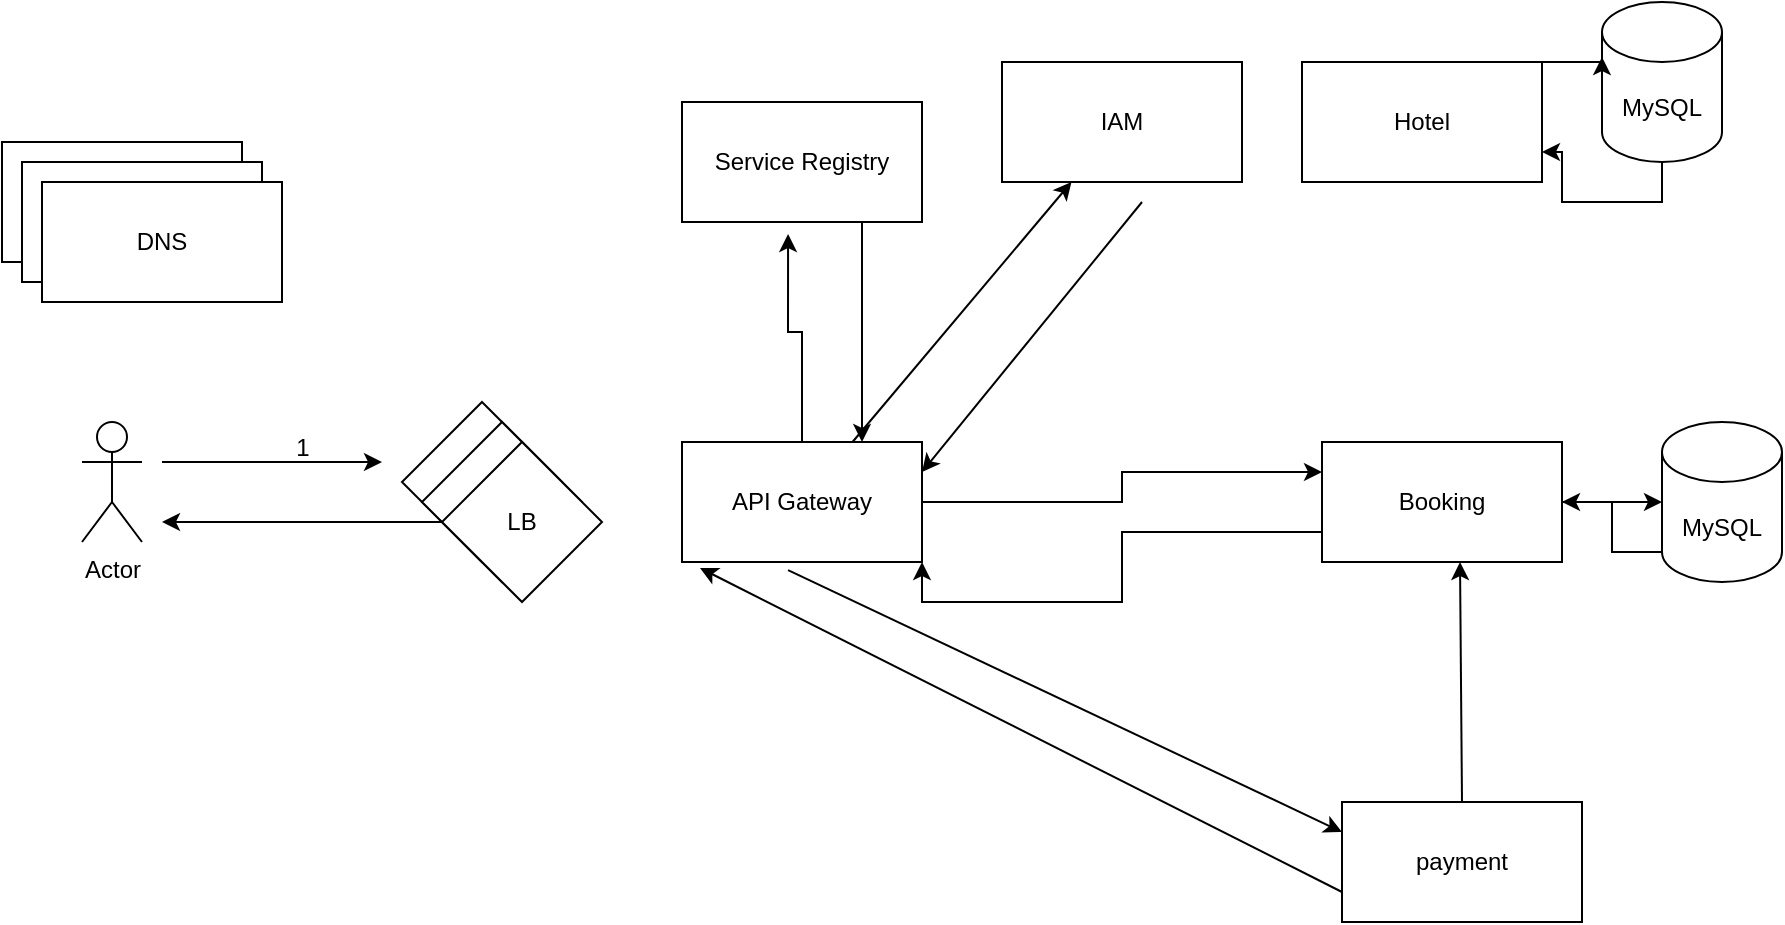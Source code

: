 <mxfile version="24.2.7" type="device">
  <diagram name="Page-1" id="begQsxRJQQ6HrHRXt9xh">
    <mxGraphModel dx="1364" dy="1962" grid="1" gridSize="10" guides="1" tooltips="1" connect="1" arrows="1" fold="1" page="1" pageScale="1" pageWidth="827" pageHeight="1169" math="0" shadow="0">
      <root>
        <mxCell id="0" />
        <mxCell id="1" parent="0" />
        <mxCell id="uPywRMdGjZW0pS4mJ_62-1" value="Actor" style="shape=umlActor;verticalLabelPosition=bottom;verticalAlign=top;html=1;outlineConnect=0;" vertex="1" parent="1">
          <mxGeometry x="50" y="190" width="30" height="60" as="geometry" />
        </mxCell>
        <mxCell id="uPywRMdGjZW0pS4mJ_62-2" value="DNS" style="rounded=0;whiteSpace=wrap;html=1;" vertex="1" parent="1">
          <mxGeometry x="10" y="50" width="120" height="60" as="geometry" />
        </mxCell>
        <mxCell id="uPywRMdGjZW0pS4mJ_62-3" value="LB&lt;span style=&quot;color: rgba(0, 0, 0, 0); font-family: monospace; font-size: 0px; text-align: start; text-wrap: nowrap;&quot;&gt;%3CmxGraphModel%3E%3Croot%3E%3CmxCell%20id%3D%220%22%2F%3E%3CmxCell%20id%3D%221%22%20parent%3D%220%22%2F%3E%3CmxCell%20id%3D%222%22%20value%3D%22DNS%22%20style%3D%22rounded%3D0%3BwhiteSpace%3Dwrap%3Bhtml%3D1%3B%22%20vertex%3D%221%22%20parent%3D%221%22%3E%3CmxGeometry%20x%3D%2210%22%20y%3D%2250%22%20width%3D%22120%22%20height%3D%2260%22%20as%3D%22geometry%22%2F%3E%3C%2FmxCell%3E%3C%2Froot%3E%3C%2FmxGraphModel%3E&lt;/span&gt;" style="rhombus;whiteSpace=wrap;html=1;" vertex="1" parent="1">
          <mxGeometry x="210" y="180" width="80" height="80" as="geometry" />
        </mxCell>
        <mxCell id="uPywRMdGjZW0pS4mJ_62-4" value="DNS" style="rounded=0;whiteSpace=wrap;html=1;" vertex="1" parent="1">
          <mxGeometry x="20" y="60" width="120" height="60" as="geometry" />
        </mxCell>
        <mxCell id="uPywRMdGjZW0pS4mJ_62-5" value="DNS" style="rounded=0;whiteSpace=wrap;html=1;" vertex="1" parent="1">
          <mxGeometry x="30" y="70" width="120" height="60" as="geometry" />
        </mxCell>
        <mxCell id="uPywRMdGjZW0pS4mJ_62-6" value="LB&lt;span style=&quot;color: rgba(0, 0, 0, 0); font-family: monospace; font-size: 0px; text-align: start; text-wrap: nowrap;&quot;&gt;%3CmxGraphModel%3E%3Croot%3E%3CmxCell%20id%3D%220%22%2F%3E%3CmxCell%20id%3D%221%22%20parent%3D%220%22%2F%3E%3CmxCell%20id%3D%222%22%20value%3D%22DNS%22%20style%3D%22rounded%3D0%3BwhiteSpace%3Dwrap%3Bhtml%3D1%3B%22%20vertex%3D%221%22%20parent%3D%221%22%3E%3CmxGeometry%20x%3D%2210%22%20y%3D%2250%22%20width%3D%22120%22%20height%3D%2260%22%20as%3D%22geometry%22%2F%3E%3C%2FmxCell%3E%3C%2Froot%3E%3C%2FmxGraphModel%3E&lt;/span&gt;" style="rhombus;whiteSpace=wrap;html=1;" vertex="1" parent="1">
          <mxGeometry x="220" y="190" width="80" height="80" as="geometry" />
        </mxCell>
        <mxCell id="uPywRMdGjZW0pS4mJ_62-7" value="LB&lt;span style=&quot;color: rgba(0, 0, 0, 0); font-family: monospace; font-size: 0px; text-align: start; text-wrap: nowrap;&quot;&gt;%3CmxGraphModel%3E%3Croot%3E%3CmxCell%20id%3D%220%22%2F%3E%3CmxCell%20id%3D%221%22%20parent%3D%220%22%2F%3E%3CmxCell%20id%3D%222%22%20value%3D%22DNS%22%20style%3D%22rounded%3D0%3BwhiteSpace%3Dwrap%3Bhtml%3D1%3B%22%20vertex%3D%221%22%20parent%3D%221%22%3E%3CmxGeometry%20x%3D%2210%22%20y%3D%2250%22%20width%3D%22120%22%20height%3D%2260%22%20as%3D%22geometry%22%2F%3E%3C%2FmxCell%3E%3C%2Froot%3E%3C%2FmxGraphModel%3E&lt;/span&gt;" style="rhombus;whiteSpace=wrap;html=1;" vertex="1" parent="1">
          <mxGeometry x="230" y="200" width="80" height="80" as="geometry" />
        </mxCell>
        <mxCell id="uPywRMdGjZW0pS4mJ_62-25" style="edgeStyle=orthogonalEdgeStyle;rounded=0;orthogonalLoop=1;jettySize=auto;html=1;exitX=1;exitY=0.5;exitDx=0;exitDy=0;entryX=0;entryY=0.25;entryDx=0;entryDy=0;" edge="1" parent="1" source="uPywRMdGjZW0pS4mJ_62-8" target="uPywRMdGjZW0pS4mJ_62-14">
          <mxGeometry relative="1" as="geometry" />
        </mxCell>
        <mxCell id="uPywRMdGjZW0pS4mJ_62-8" value="API Gateway" style="rounded=0;whiteSpace=wrap;html=1;" vertex="1" parent="1">
          <mxGeometry x="350" y="200" width="120" height="60" as="geometry" />
        </mxCell>
        <mxCell id="uPywRMdGjZW0pS4mJ_62-24" style="edgeStyle=orthogonalEdgeStyle;rounded=0;orthogonalLoop=1;jettySize=auto;html=1;exitX=0.75;exitY=1;exitDx=0;exitDy=0;" edge="1" parent="1" source="uPywRMdGjZW0pS4mJ_62-9" target="uPywRMdGjZW0pS4mJ_62-8">
          <mxGeometry relative="1" as="geometry">
            <Array as="points">
              <mxPoint x="430" y="200" />
              <mxPoint x="430" y="200" />
            </Array>
          </mxGeometry>
        </mxCell>
        <mxCell id="uPywRMdGjZW0pS4mJ_62-9" value="Service Registry" style="rounded=0;whiteSpace=wrap;html=1;" vertex="1" parent="1">
          <mxGeometry x="350" y="30" width="120" height="60" as="geometry" />
        </mxCell>
        <mxCell id="uPywRMdGjZW0pS4mJ_62-10" value="IAM" style="rounded=0;whiteSpace=wrap;html=1;" vertex="1" parent="1">
          <mxGeometry x="510" y="10" width="120" height="60" as="geometry" />
        </mxCell>
        <mxCell id="uPywRMdGjZW0pS4mJ_62-11" value="Hotel" style="rounded=0;whiteSpace=wrap;html=1;" vertex="1" parent="1">
          <mxGeometry x="660" y="10" width="120" height="60" as="geometry" />
        </mxCell>
        <mxCell id="uPywRMdGjZW0pS4mJ_62-26" style="edgeStyle=orthogonalEdgeStyle;rounded=0;orthogonalLoop=1;jettySize=auto;html=1;exitX=0;exitY=0.75;exitDx=0;exitDy=0;entryX=1;entryY=1;entryDx=0;entryDy=0;" edge="1" parent="1" source="uPywRMdGjZW0pS4mJ_62-14" target="uPywRMdGjZW0pS4mJ_62-8">
          <mxGeometry relative="1" as="geometry" />
        </mxCell>
        <mxCell id="uPywRMdGjZW0pS4mJ_62-14" value="Booking" style="rounded=0;whiteSpace=wrap;html=1;" vertex="1" parent="1">
          <mxGeometry x="670" y="200" width="120" height="60" as="geometry" />
        </mxCell>
        <mxCell id="uPywRMdGjZW0pS4mJ_62-19" style="edgeStyle=orthogonalEdgeStyle;rounded=0;orthogonalLoop=1;jettySize=auto;html=1;exitX=0;exitY=1;exitDx=0;exitDy=-15;exitPerimeter=0;" edge="1" parent="1" source="uPywRMdGjZW0pS4mJ_62-16" target="uPywRMdGjZW0pS4mJ_62-14">
          <mxGeometry relative="1" as="geometry" />
        </mxCell>
        <mxCell id="uPywRMdGjZW0pS4mJ_62-16" value="MySQL" style="shape=cylinder3;whiteSpace=wrap;html=1;boundedLbl=1;backgroundOutline=1;size=15;" vertex="1" parent="1">
          <mxGeometry x="840" y="190" width="60" height="80" as="geometry" />
        </mxCell>
        <mxCell id="uPywRMdGjZW0pS4mJ_62-29" style="edgeStyle=orthogonalEdgeStyle;rounded=0;orthogonalLoop=1;jettySize=auto;html=1;exitX=0.5;exitY=1;exitDx=0;exitDy=0;exitPerimeter=0;entryX=1;entryY=0.75;entryDx=0;entryDy=0;" edge="1" parent="1" source="uPywRMdGjZW0pS4mJ_62-17" target="uPywRMdGjZW0pS4mJ_62-11">
          <mxGeometry relative="1" as="geometry" />
        </mxCell>
        <mxCell id="uPywRMdGjZW0pS4mJ_62-17" value="MySQL" style="shape=cylinder3;whiteSpace=wrap;html=1;boundedLbl=1;backgroundOutline=1;size=15;" vertex="1" parent="1">
          <mxGeometry x="810" y="-20" width="60" height="80" as="geometry" />
        </mxCell>
        <mxCell id="uPywRMdGjZW0pS4mJ_62-18" style="edgeStyle=orthogonalEdgeStyle;rounded=0;orthogonalLoop=1;jettySize=auto;html=1;exitX=1;exitY=0.5;exitDx=0;exitDy=0;entryX=0;entryY=0.5;entryDx=0;entryDy=0;entryPerimeter=0;" edge="1" parent="1" source="uPywRMdGjZW0pS4mJ_62-14" target="uPywRMdGjZW0pS4mJ_62-16">
          <mxGeometry relative="1" as="geometry" />
        </mxCell>
        <mxCell id="uPywRMdGjZW0pS4mJ_62-23" style="edgeStyle=orthogonalEdgeStyle;rounded=0;orthogonalLoop=1;jettySize=auto;html=1;exitX=0.5;exitY=0;exitDx=0;exitDy=0;entryX=0.442;entryY=1.1;entryDx=0;entryDy=0;entryPerimeter=0;" edge="1" parent="1" source="uPywRMdGjZW0pS4mJ_62-8" target="uPywRMdGjZW0pS4mJ_62-9">
          <mxGeometry relative="1" as="geometry" />
        </mxCell>
        <mxCell id="uPywRMdGjZW0pS4mJ_62-28" style="edgeStyle=orthogonalEdgeStyle;rounded=0;orthogonalLoop=1;jettySize=auto;html=1;exitX=1;exitY=0;exitDx=0;exitDy=0;entryX=0;entryY=0;entryDx=0;entryDy=27.5;entryPerimeter=0;" edge="1" parent="1" source="uPywRMdGjZW0pS4mJ_62-11" target="uPywRMdGjZW0pS4mJ_62-17">
          <mxGeometry relative="1" as="geometry" />
        </mxCell>
        <mxCell id="uPywRMdGjZW0pS4mJ_62-30" value="" style="endArrow=classic;html=1;rounded=0;" edge="1" parent="1" source="uPywRMdGjZW0pS4mJ_62-8" target="uPywRMdGjZW0pS4mJ_62-10">
          <mxGeometry width="50" height="50" relative="1" as="geometry">
            <mxPoint x="520" y="370" as="sourcePoint" />
            <mxPoint x="570" y="320" as="targetPoint" />
          </mxGeometry>
        </mxCell>
        <mxCell id="uPywRMdGjZW0pS4mJ_62-31" value="" style="endArrow=classic;html=1;rounded=0;entryX=1;entryY=0.25;entryDx=0;entryDy=0;" edge="1" parent="1" target="uPywRMdGjZW0pS4mJ_62-8">
          <mxGeometry width="50" height="50" relative="1" as="geometry">
            <mxPoint x="580" y="80" as="sourcePoint" />
            <mxPoint x="570" y="320" as="targetPoint" />
          </mxGeometry>
        </mxCell>
        <mxCell id="uPywRMdGjZW0pS4mJ_62-32" value="" style="endArrow=classic;html=1;rounded=0;" edge="1" parent="1">
          <mxGeometry width="50" height="50" relative="1" as="geometry">
            <mxPoint x="90" y="210" as="sourcePoint" />
            <mxPoint x="200" y="210" as="targetPoint" />
          </mxGeometry>
        </mxCell>
        <mxCell id="uPywRMdGjZW0pS4mJ_62-33" value="" style="endArrow=classic;html=1;rounded=0;" edge="1" parent="1" source="uPywRMdGjZW0pS4mJ_62-7">
          <mxGeometry width="50" height="50" relative="1" as="geometry">
            <mxPoint x="520" y="370" as="sourcePoint" />
            <mxPoint x="90" y="240" as="targetPoint" />
          </mxGeometry>
        </mxCell>
        <mxCell id="uPywRMdGjZW0pS4mJ_62-34" value="1" style="text;html=1;align=center;verticalAlign=middle;resizable=0;points=[];autosize=1;strokeColor=none;fillColor=none;" vertex="1" parent="1">
          <mxGeometry x="145" y="188" width="30" height="30" as="geometry" />
        </mxCell>
        <mxCell id="uPywRMdGjZW0pS4mJ_62-43" value="payment" style="rounded=0;whiteSpace=wrap;html=1;" vertex="1" parent="1">
          <mxGeometry x="680" y="380" width="120" height="60" as="geometry" />
        </mxCell>
        <mxCell id="uPywRMdGjZW0pS4mJ_62-45" value="" style="endArrow=classic;html=1;rounded=0;entryX=0.575;entryY=1;entryDx=0;entryDy=0;entryPerimeter=0;exitX=0.5;exitY=0;exitDx=0;exitDy=0;" edge="1" parent="1" source="uPywRMdGjZW0pS4mJ_62-43" target="uPywRMdGjZW0pS4mJ_62-14">
          <mxGeometry width="50" height="50" relative="1" as="geometry">
            <mxPoint x="750" y="370" as="sourcePoint" />
            <mxPoint x="800" y="320" as="targetPoint" />
          </mxGeometry>
        </mxCell>
        <mxCell id="uPywRMdGjZW0pS4mJ_62-46" value="" style="endArrow=classic;html=1;rounded=0;exitX=0.442;exitY=1.067;exitDx=0;exitDy=0;exitPerimeter=0;entryX=0;entryY=0.25;entryDx=0;entryDy=0;" edge="1" parent="1" source="uPywRMdGjZW0pS4mJ_62-8" target="uPywRMdGjZW0pS4mJ_62-43">
          <mxGeometry width="50" height="50" relative="1" as="geometry">
            <mxPoint x="750" y="370" as="sourcePoint" />
            <mxPoint x="800" y="320" as="targetPoint" />
          </mxGeometry>
        </mxCell>
        <mxCell id="uPywRMdGjZW0pS4mJ_62-47" value="" style="endArrow=classic;html=1;rounded=0;exitX=0;exitY=0.75;exitDx=0;exitDy=0;entryX=0.075;entryY=1.05;entryDx=0;entryDy=0;entryPerimeter=0;" edge="1" parent="1" source="uPywRMdGjZW0pS4mJ_62-43" target="uPywRMdGjZW0pS4mJ_62-8">
          <mxGeometry width="50" height="50" relative="1" as="geometry">
            <mxPoint x="750" y="370" as="sourcePoint" />
            <mxPoint x="800" y="320" as="targetPoint" />
          </mxGeometry>
        </mxCell>
      </root>
    </mxGraphModel>
  </diagram>
</mxfile>
